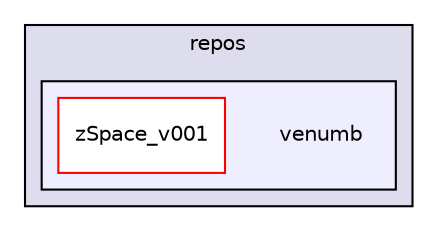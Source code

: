 digraph "C:/Users/vishu.b/source/repos/venumb" {
  compound=true
  node [ fontsize="10", fontname="Helvetica"];
  edge [ labelfontsize="10", labelfontname="Helvetica"];
  subgraph clusterdir_ddeec1a79b870d4425dae6f3e1e357c3 {
    graph [ bgcolor="#ddddee", pencolor="black", label="repos" fontname="Helvetica", fontsize="10", URL="dir_ddeec1a79b870d4425dae6f3e1e357c3.html"]
  subgraph clusterdir_1b00204c70668e8533aeeb7cd516f85b {
    graph [ bgcolor="#eeeeff", pencolor="black", label="" URL="dir_1b00204c70668e8533aeeb7cd516f85b.html"];
    dir_1b00204c70668e8533aeeb7cd516f85b [shape=plaintext label="venumb"];
    dir_728607bd0a6006e6cc9a59238a195aaf [shape=box label="zSpace_v001" color="red" fillcolor="white" style="filled" URL="dir_728607bd0a6006e6cc9a59238a195aaf.html"];
  }
  }
}
